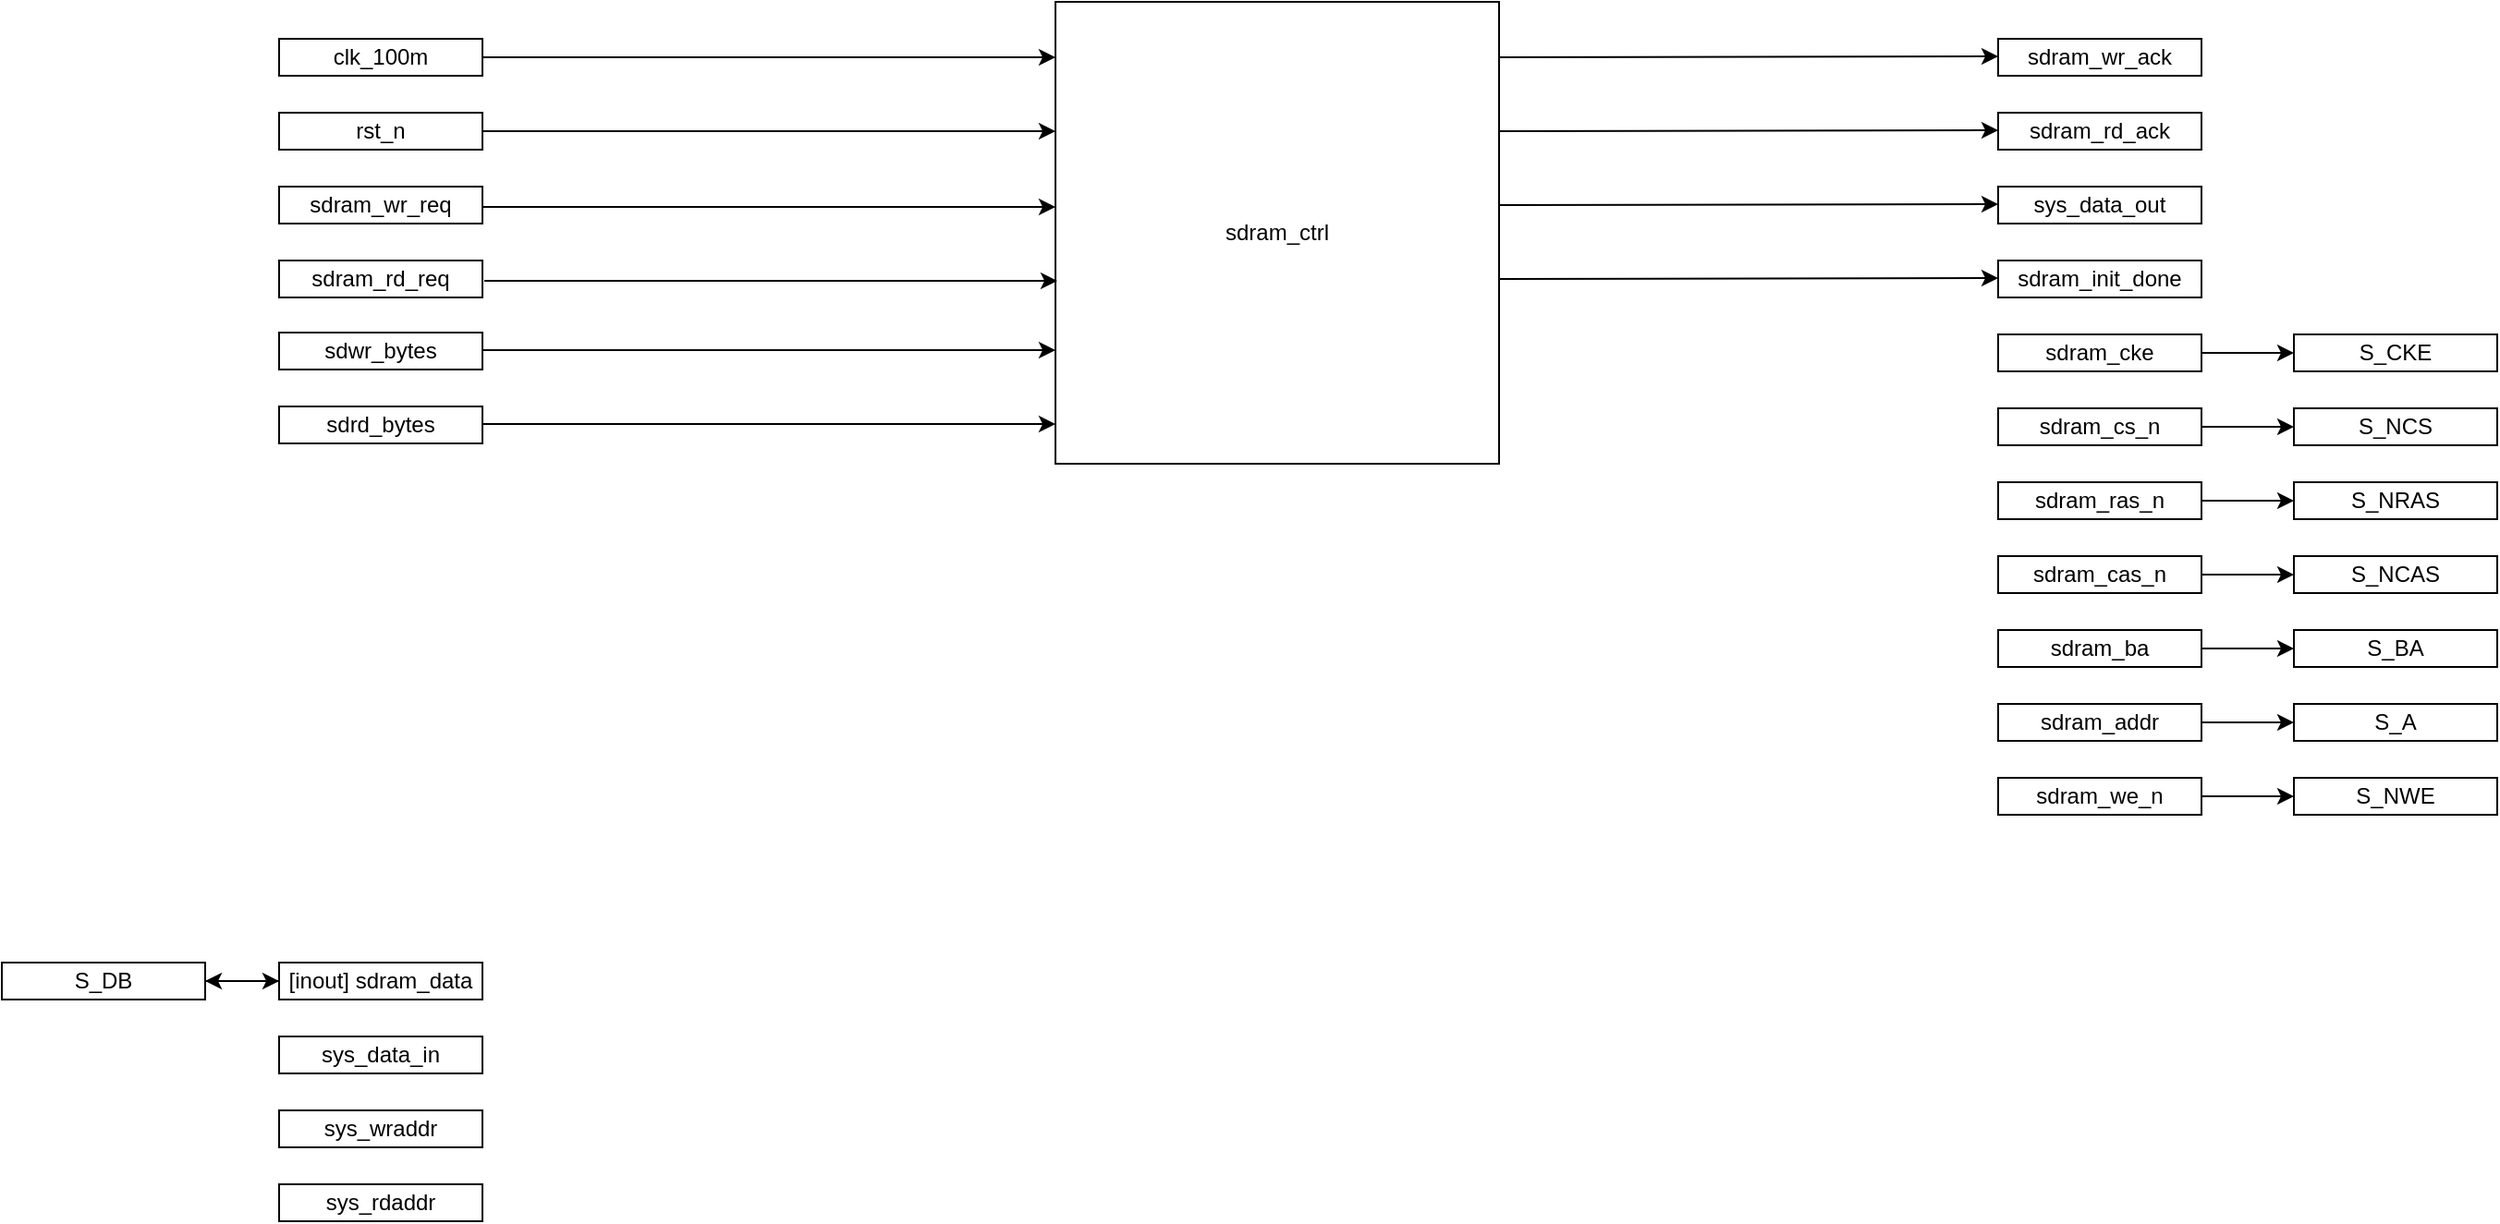<mxfile version="22.0.8" type="github">
  <diagram name="Page-1" id="QzKriibWGeIbcQBbAOVL">
    <mxGraphModel dx="2284" dy="758" grid="1" gridSize="10" guides="1" tooltips="1" connect="1" arrows="1" fold="1" page="1" pageScale="1" pageWidth="850" pageHeight="1100" math="0" shadow="0">
      <root>
        <mxCell id="0" />
        <mxCell id="1" parent="0" />
        <mxCell id="-hZiaQxBjhqHarwySM8e-2" value="sdram_ctrl" style="rounded=0;whiteSpace=wrap;html=1;" parent="1" vertex="1">
          <mxGeometry x="510" y="140" width="240" height="250" as="geometry" />
        </mxCell>
        <mxCell id="-hZiaQxBjhqHarwySM8e-10" value="clk_100m" style="rounded=0;whiteSpace=wrap;html=1;" parent="1" vertex="1">
          <mxGeometry x="90" y="160" width="110" height="20" as="geometry" />
        </mxCell>
        <mxCell id="-hZiaQxBjhqHarwySM8e-11" value="rst_n" style="rounded=0;whiteSpace=wrap;html=1;" parent="1" vertex="1">
          <mxGeometry x="90" y="200" width="110" height="20" as="geometry" />
        </mxCell>
        <mxCell id="-hZiaQxBjhqHarwySM8e-12" value="sdram_wr_req" style="rounded=0;whiteSpace=wrap;html=1;" parent="1" vertex="1">
          <mxGeometry x="90" y="240" width="110" height="20" as="geometry" />
        </mxCell>
        <mxCell id="-hZiaQxBjhqHarwySM8e-13" value="sdram_rd_req" style="rounded=0;whiteSpace=wrap;html=1;" parent="1" vertex="1">
          <mxGeometry x="90" y="280" width="110" height="20" as="geometry" />
        </mxCell>
        <mxCell id="-hZiaQxBjhqHarwySM8e-14" value="sys_wraddr" style="rounded=0;whiteSpace=wrap;html=1;" parent="1" vertex="1">
          <mxGeometry x="90" y="740" width="110" height="20" as="geometry" />
        </mxCell>
        <mxCell id="-hZiaQxBjhqHarwySM8e-15" value="sys_rdaddr" style="rounded=0;whiteSpace=wrap;html=1;" parent="1" vertex="1">
          <mxGeometry x="90" y="780" width="110" height="20" as="geometry" />
        </mxCell>
        <mxCell id="-hZiaQxBjhqHarwySM8e-16" value="sdwr_bytes" style="rounded=0;whiteSpace=wrap;html=1;" parent="1" vertex="1">
          <mxGeometry x="90" y="319" width="110" height="20" as="geometry" />
        </mxCell>
        <mxCell id="-hZiaQxBjhqHarwySM8e-17" value="sdrd_bytes" style="rounded=0;whiteSpace=wrap;html=1;" parent="1" vertex="1">
          <mxGeometry x="90" y="359" width="110" height="20" as="geometry" />
        </mxCell>
        <mxCell id="nmadv54hfyfQ1lx8FfqC-32" style="edgeStyle=orthogonalEdgeStyle;rounded=0;orthogonalLoop=1;jettySize=auto;html=1;exitX=0;exitY=0.5;exitDx=0;exitDy=0;" edge="1" parent="1" source="-hZiaQxBjhqHarwySM8e-18" target="nmadv54hfyfQ1lx8FfqC-30">
          <mxGeometry relative="1" as="geometry" />
        </mxCell>
        <mxCell id="-hZiaQxBjhqHarwySM8e-18" value="[inout] sdram_data" style="rounded=0;whiteSpace=wrap;html=1;" parent="1" vertex="1">
          <mxGeometry x="90" y="660" width="110" height="20" as="geometry" />
        </mxCell>
        <mxCell id="-hZiaQxBjhqHarwySM8e-19" value="sdram_wr_ack" style="rounded=0;whiteSpace=wrap;html=1;" parent="1" vertex="1">
          <mxGeometry x="1020" y="160" width="110" height="20" as="geometry" />
        </mxCell>
        <mxCell id="-hZiaQxBjhqHarwySM8e-20" value="sdram_rd_ack" style="rounded=0;whiteSpace=wrap;html=1;" parent="1" vertex="1">
          <mxGeometry x="1020" y="200" width="110" height="20" as="geometry" />
        </mxCell>
        <mxCell id="-hZiaQxBjhqHarwySM8e-21" value="sys_data_out" style="rounded=0;whiteSpace=wrap;html=1;" parent="1" vertex="1">
          <mxGeometry x="1020" y="240" width="110" height="20" as="geometry" />
        </mxCell>
        <mxCell id="-hZiaQxBjhqHarwySM8e-22" value="sdram_init_done" style="rounded=0;whiteSpace=wrap;html=1;" parent="1" vertex="1">
          <mxGeometry x="1020" y="280" width="110" height="20" as="geometry" />
        </mxCell>
        <mxCell id="nmadv54hfyfQ1lx8FfqC-42" style="edgeStyle=orthogonalEdgeStyle;rounded=0;orthogonalLoop=1;jettySize=auto;html=1;exitX=1;exitY=0.5;exitDx=0;exitDy=0;entryX=0;entryY=0.5;entryDx=0;entryDy=0;" edge="1" parent="1" source="-hZiaQxBjhqHarwySM8e-23" target="nmadv54hfyfQ1lx8FfqC-41">
          <mxGeometry relative="1" as="geometry" />
        </mxCell>
        <mxCell id="-hZiaQxBjhqHarwySM8e-23" value="sdram_cke" style="rounded=0;whiteSpace=wrap;html=1;" parent="1" vertex="1">
          <mxGeometry x="1020" y="320" width="110" height="20" as="geometry" />
        </mxCell>
        <mxCell id="nmadv54hfyfQ1lx8FfqC-40" style="edgeStyle=orthogonalEdgeStyle;rounded=0;orthogonalLoop=1;jettySize=auto;html=1;exitX=1;exitY=0.5;exitDx=0;exitDy=0;entryX=0;entryY=0.5;entryDx=0;entryDy=0;" edge="1" parent="1" source="-hZiaQxBjhqHarwySM8e-24" target="nmadv54hfyfQ1lx8FfqC-39">
          <mxGeometry relative="1" as="geometry" />
        </mxCell>
        <mxCell id="-hZiaQxBjhqHarwySM8e-24" value="sdram_cs_n" style="rounded=0;whiteSpace=wrap;html=1;" parent="1" vertex="1">
          <mxGeometry x="1020" y="360" width="110" height="20" as="geometry" />
        </mxCell>
        <mxCell id="nmadv54hfyfQ1lx8FfqC-36" style="edgeStyle=orthogonalEdgeStyle;rounded=0;orthogonalLoop=1;jettySize=auto;html=1;exitX=1;exitY=0.5;exitDx=0;exitDy=0;entryX=0;entryY=0.5;entryDx=0;entryDy=0;" edge="1" parent="1" source="-hZiaQxBjhqHarwySM8e-25" target="nmadv54hfyfQ1lx8FfqC-35">
          <mxGeometry relative="1" as="geometry" />
        </mxCell>
        <mxCell id="-hZiaQxBjhqHarwySM8e-25" value="sdram_ras_n" style="rounded=0;whiteSpace=wrap;html=1;" parent="1" vertex="1">
          <mxGeometry x="1020" y="400" width="110" height="20" as="geometry" />
        </mxCell>
        <mxCell id="nmadv54hfyfQ1lx8FfqC-34" style="edgeStyle=orthogonalEdgeStyle;rounded=0;orthogonalLoop=1;jettySize=auto;html=1;exitX=1;exitY=0.5;exitDx=0;exitDy=0;entryX=0;entryY=0.5;entryDx=0;entryDy=0;" edge="1" parent="1" source="-hZiaQxBjhqHarwySM8e-26" target="nmadv54hfyfQ1lx8FfqC-33">
          <mxGeometry relative="1" as="geometry" />
        </mxCell>
        <mxCell id="-hZiaQxBjhqHarwySM8e-26" value="sdram_cas_n" style="rounded=0;whiteSpace=wrap;html=1;" parent="1" vertex="1">
          <mxGeometry x="1020" y="440" width="110" height="20" as="geometry" />
        </mxCell>
        <mxCell id="nmadv54hfyfQ1lx8FfqC-29" style="edgeStyle=orthogonalEdgeStyle;rounded=0;orthogonalLoop=1;jettySize=auto;html=1;exitX=1;exitY=0.5;exitDx=0;exitDy=0;entryX=0;entryY=0.5;entryDx=0;entryDy=0;" edge="1" parent="1" source="-hZiaQxBjhqHarwySM8e-27" target="nmadv54hfyfQ1lx8FfqC-28">
          <mxGeometry relative="1" as="geometry" />
        </mxCell>
        <mxCell id="-hZiaQxBjhqHarwySM8e-27" value="sdram_ba" style="rounded=0;whiteSpace=wrap;html=1;" parent="1" vertex="1">
          <mxGeometry x="1020" y="480" width="110" height="20" as="geometry" />
        </mxCell>
        <mxCell id="nmadv54hfyfQ1lx8FfqC-27" style="edgeStyle=orthogonalEdgeStyle;rounded=0;orthogonalLoop=1;jettySize=auto;html=1;exitX=1;exitY=0.5;exitDx=0;exitDy=0;entryX=0;entryY=0.5;entryDx=0;entryDy=0;" edge="1" parent="1" source="-hZiaQxBjhqHarwySM8e-28" target="nmadv54hfyfQ1lx8FfqC-26">
          <mxGeometry relative="1" as="geometry" />
        </mxCell>
        <mxCell id="-hZiaQxBjhqHarwySM8e-28" value="sdram_addr" style="rounded=0;whiteSpace=wrap;html=1;" parent="1" vertex="1">
          <mxGeometry x="1020" y="520" width="110" height="20" as="geometry" />
        </mxCell>
        <mxCell id="-hZiaQxBjhqHarwySM8e-33" value="sys_data_in" style="rounded=0;whiteSpace=wrap;html=1;" parent="1" vertex="1">
          <mxGeometry x="90" y="700" width="110" height="20" as="geometry" />
        </mxCell>
        <mxCell id="nmadv54hfyfQ1lx8FfqC-4" value="" style="endArrow=classic;html=1;rounded=0;exitX=1;exitY=0.5;exitDx=0;exitDy=0;" edge="1" parent="1" source="-hZiaQxBjhqHarwySM8e-10">
          <mxGeometry width="50" height="50" relative="1" as="geometry">
            <mxPoint x="250" y="180" as="sourcePoint" />
            <mxPoint x="510" y="170" as="targetPoint" />
          </mxGeometry>
        </mxCell>
        <mxCell id="nmadv54hfyfQ1lx8FfqC-5" value="" style="endArrow=classic;html=1;rounded=0;exitX=1;exitY=0.5;exitDx=0;exitDy=0;" edge="1" parent="1" source="-hZiaQxBjhqHarwySM8e-11">
          <mxGeometry width="50" height="50" relative="1" as="geometry">
            <mxPoint x="220" y="209.5" as="sourcePoint" />
            <mxPoint x="510" y="210" as="targetPoint" />
          </mxGeometry>
        </mxCell>
        <mxCell id="nmadv54hfyfQ1lx8FfqC-6" value="" style="endArrow=classic;html=1;rounded=0;exitX=1;exitY=0.5;exitDx=0;exitDy=0;entryX=0;entryY=0.191;entryDx=0;entryDy=0;entryPerimeter=0;" edge="1" parent="1">
          <mxGeometry width="50" height="50" relative="1" as="geometry">
            <mxPoint x="200" y="251" as="sourcePoint" />
            <mxPoint x="510" y="251" as="targetPoint" />
          </mxGeometry>
        </mxCell>
        <mxCell id="nmadv54hfyfQ1lx8FfqC-7" value="" style="endArrow=classic;html=1;rounded=0;exitX=1;exitY=0.5;exitDx=0;exitDy=0;entryX=0;entryY=0.191;entryDx=0;entryDy=0;entryPerimeter=0;" edge="1" parent="1">
          <mxGeometry width="50" height="50" relative="1" as="geometry">
            <mxPoint x="201" y="291" as="sourcePoint" />
            <mxPoint x="511" y="291" as="targetPoint" />
          </mxGeometry>
        </mxCell>
        <mxCell id="nmadv54hfyfQ1lx8FfqC-8" value="" style="endArrow=classic;html=1;rounded=0;" edge="1" parent="1">
          <mxGeometry width="50" height="50" relative="1" as="geometry">
            <mxPoint x="750" y="170" as="sourcePoint" />
            <mxPoint x="1020" y="169.5" as="targetPoint" />
          </mxGeometry>
        </mxCell>
        <mxCell id="nmadv54hfyfQ1lx8FfqC-9" value="" style="endArrow=classic;html=1;rounded=0;" edge="1" parent="1">
          <mxGeometry width="50" height="50" relative="1" as="geometry">
            <mxPoint x="750" y="210" as="sourcePoint" />
            <mxPoint x="1020" y="209.5" as="targetPoint" />
          </mxGeometry>
        </mxCell>
        <mxCell id="nmadv54hfyfQ1lx8FfqC-12" value="" style="endArrow=classic;html=1;rounded=0;exitX=1;exitY=0.5;exitDx=0;exitDy=0;entryX=0;entryY=0.191;entryDx=0;entryDy=0;entryPerimeter=0;" edge="1" parent="1">
          <mxGeometry width="50" height="50" relative="1" as="geometry">
            <mxPoint x="200" y="328.5" as="sourcePoint" />
            <mxPoint x="510" y="328.5" as="targetPoint" />
          </mxGeometry>
        </mxCell>
        <mxCell id="nmadv54hfyfQ1lx8FfqC-13" value="" style="endArrow=classic;html=1;rounded=0;exitX=1;exitY=0.5;exitDx=0;exitDy=0;entryX=0;entryY=0.191;entryDx=0;entryDy=0;entryPerimeter=0;" edge="1" parent="1">
          <mxGeometry width="50" height="50" relative="1" as="geometry">
            <mxPoint x="200" y="368.5" as="sourcePoint" />
            <mxPoint x="510" y="368.5" as="targetPoint" />
          </mxGeometry>
        </mxCell>
        <mxCell id="nmadv54hfyfQ1lx8FfqC-16" value="" style="endArrow=classic;html=1;rounded=0;" edge="1" parent="1">
          <mxGeometry width="50" height="50" relative="1" as="geometry">
            <mxPoint x="750" y="250" as="sourcePoint" />
            <mxPoint x="1020" y="249.5" as="targetPoint" />
          </mxGeometry>
        </mxCell>
        <mxCell id="nmadv54hfyfQ1lx8FfqC-17" value="" style="endArrow=classic;html=1;rounded=0;" edge="1" parent="1">
          <mxGeometry width="50" height="50" relative="1" as="geometry">
            <mxPoint x="750" y="290" as="sourcePoint" />
            <mxPoint x="1020" y="289.5" as="targetPoint" />
          </mxGeometry>
        </mxCell>
        <mxCell id="nmadv54hfyfQ1lx8FfqC-38" style="edgeStyle=orthogonalEdgeStyle;rounded=0;orthogonalLoop=1;jettySize=auto;html=1;exitX=1;exitY=0.5;exitDx=0;exitDy=0;entryX=0;entryY=0.5;entryDx=0;entryDy=0;" edge="1" parent="1" source="nmadv54hfyfQ1lx8FfqC-21" target="nmadv54hfyfQ1lx8FfqC-37">
          <mxGeometry relative="1" as="geometry" />
        </mxCell>
        <mxCell id="nmadv54hfyfQ1lx8FfqC-21" value="sdram_we_n" style="rounded=0;whiteSpace=wrap;html=1;" vertex="1" parent="1">
          <mxGeometry x="1020" y="560" width="110" height="20" as="geometry" />
        </mxCell>
        <mxCell id="nmadv54hfyfQ1lx8FfqC-26" value="S_A" style="rounded=0;whiteSpace=wrap;html=1;" vertex="1" parent="1">
          <mxGeometry x="1180" y="520" width="110" height="20" as="geometry" />
        </mxCell>
        <mxCell id="nmadv54hfyfQ1lx8FfqC-28" value="S_BA" style="rounded=0;whiteSpace=wrap;html=1;" vertex="1" parent="1">
          <mxGeometry x="1180" y="480" width="110" height="20" as="geometry" />
        </mxCell>
        <mxCell id="nmadv54hfyfQ1lx8FfqC-31" style="edgeStyle=orthogonalEdgeStyle;rounded=0;orthogonalLoop=1;jettySize=auto;html=1;exitX=1;exitY=0.5;exitDx=0;exitDy=0;entryX=0;entryY=0.5;entryDx=0;entryDy=0;" edge="1" parent="1" source="nmadv54hfyfQ1lx8FfqC-30" target="-hZiaQxBjhqHarwySM8e-18">
          <mxGeometry relative="1" as="geometry" />
        </mxCell>
        <mxCell id="nmadv54hfyfQ1lx8FfqC-30" value="S_DB" style="rounded=0;whiteSpace=wrap;html=1;" vertex="1" parent="1">
          <mxGeometry x="-60" y="660" width="110" height="20" as="geometry" />
        </mxCell>
        <mxCell id="nmadv54hfyfQ1lx8FfqC-33" value="S_NCAS" style="rounded=0;whiteSpace=wrap;html=1;" vertex="1" parent="1">
          <mxGeometry x="1180" y="440" width="110" height="20" as="geometry" />
        </mxCell>
        <mxCell id="nmadv54hfyfQ1lx8FfqC-35" value="S_NRAS" style="rounded=0;whiteSpace=wrap;html=1;" vertex="1" parent="1">
          <mxGeometry x="1180" y="400" width="110" height="20" as="geometry" />
        </mxCell>
        <mxCell id="nmadv54hfyfQ1lx8FfqC-37" value="S_NWE" style="rounded=0;whiteSpace=wrap;html=1;" vertex="1" parent="1">
          <mxGeometry x="1180" y="560" width="110" height="20" as="geometry" />
        </mxCell>
        <mxCell id="nmadv54hfyfQ1lx8FfqC-39" value="S_NCS" style="rounded=0;whiteSpace=wrap;html=1;" vertex="1" parent="1">
          <mxGeometry x="1180" y="360" width="110" height="20" as="geometry" />
        </mxCell>
        <mxCell id="nmadv54hfyfQ1lx8FfqC-41" value="S_CKE" style="rounded=0;whiteSpace=wrap;html=1;" vertex="1" parent="1">
          <mxGeometry x="1180" y="320" width="110" height="20" as="geometry" />
        </mxCell>
      </root>
    </mxGraphModel>
  </diagram>
</mxfile>

